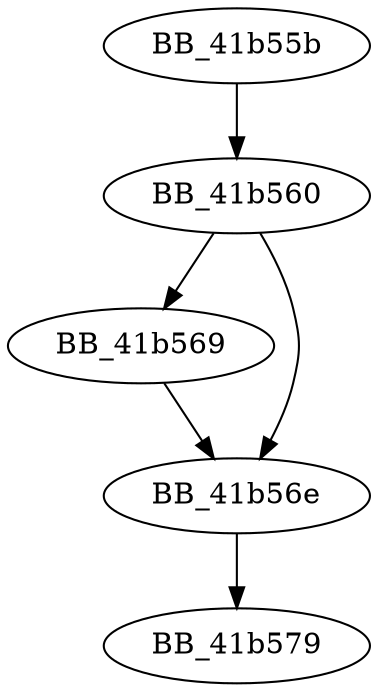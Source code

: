 DiGraph ___endstdio{
BB_41b55b->BB_41b560
BB_41b560->BB_41b569
BB_41b560->BB_41b56e
BB_41b569->BB_41b56e
BB_41b56e->BB_41b579
}
